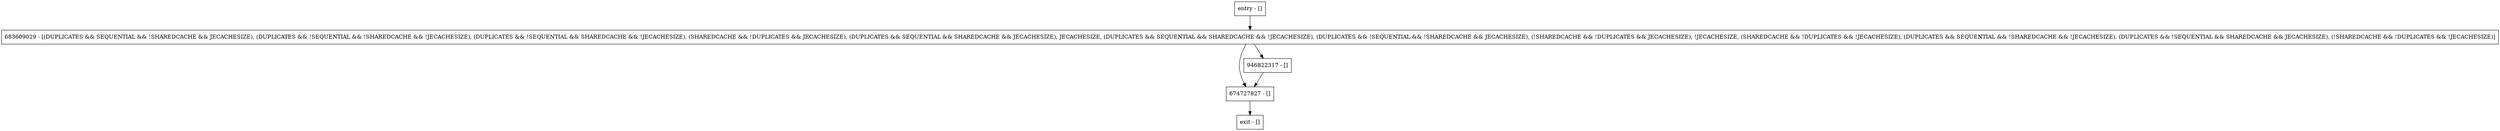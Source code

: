 digraph <init> {
node [shape=record];
entry [label="entry - []"];
exit [label="exit - []"];
683609029 [label="683609029 - [(DUPLICATES && SEQUENTIAL && !SHAREDCACHE && JECACHESIZE), (DUPLICATES && !SEQUENTIAL && !SHAREDCACHE && !JECACHESIZE), (DUPLICATES && !SEQUENTIAL && SHAREDCACHE && !JECACHESIZE), (SHAREDCACHE && !DUPLICATES && JECACHESIZE), (DUPLICATES && SEQUENTIAL && SHAREDCACHE && JECACHESIZE), JECACHESIZE, (DUPLICATES && SEQUENTIAL && SHAREDCACHE && !JECACHESIZE), (DUPLICATES && !SEQUENTIAL && !SHAREDCACHE && JECACHESIZE), (!SHAREDCACHE && !DUPLICATES && JECACHESIZE), !JECACHESIZE, (SHAREDCACHE && !DUPLICATES && !JECACHESIZE), (DUPLICATES && SEQUENTIAL && !SHAREDCACHE && !JECACHESIZE), (DUPLICATES && !SEQUENTIAL && SHAREDCACHE && JECACHESIZE), (!SHAREDCACHE && !DUPLICATES && !JECACHESIZE)]"];
674727827 [label="674727827 - []"];
946822317 [label="946822317 - []"];
entry;
exit;
entry -> 683609029;
683609029 -> 674727827;
683609029 -> 946822317;
674727827 -> exit;
946822317 -> 674727827;
}
